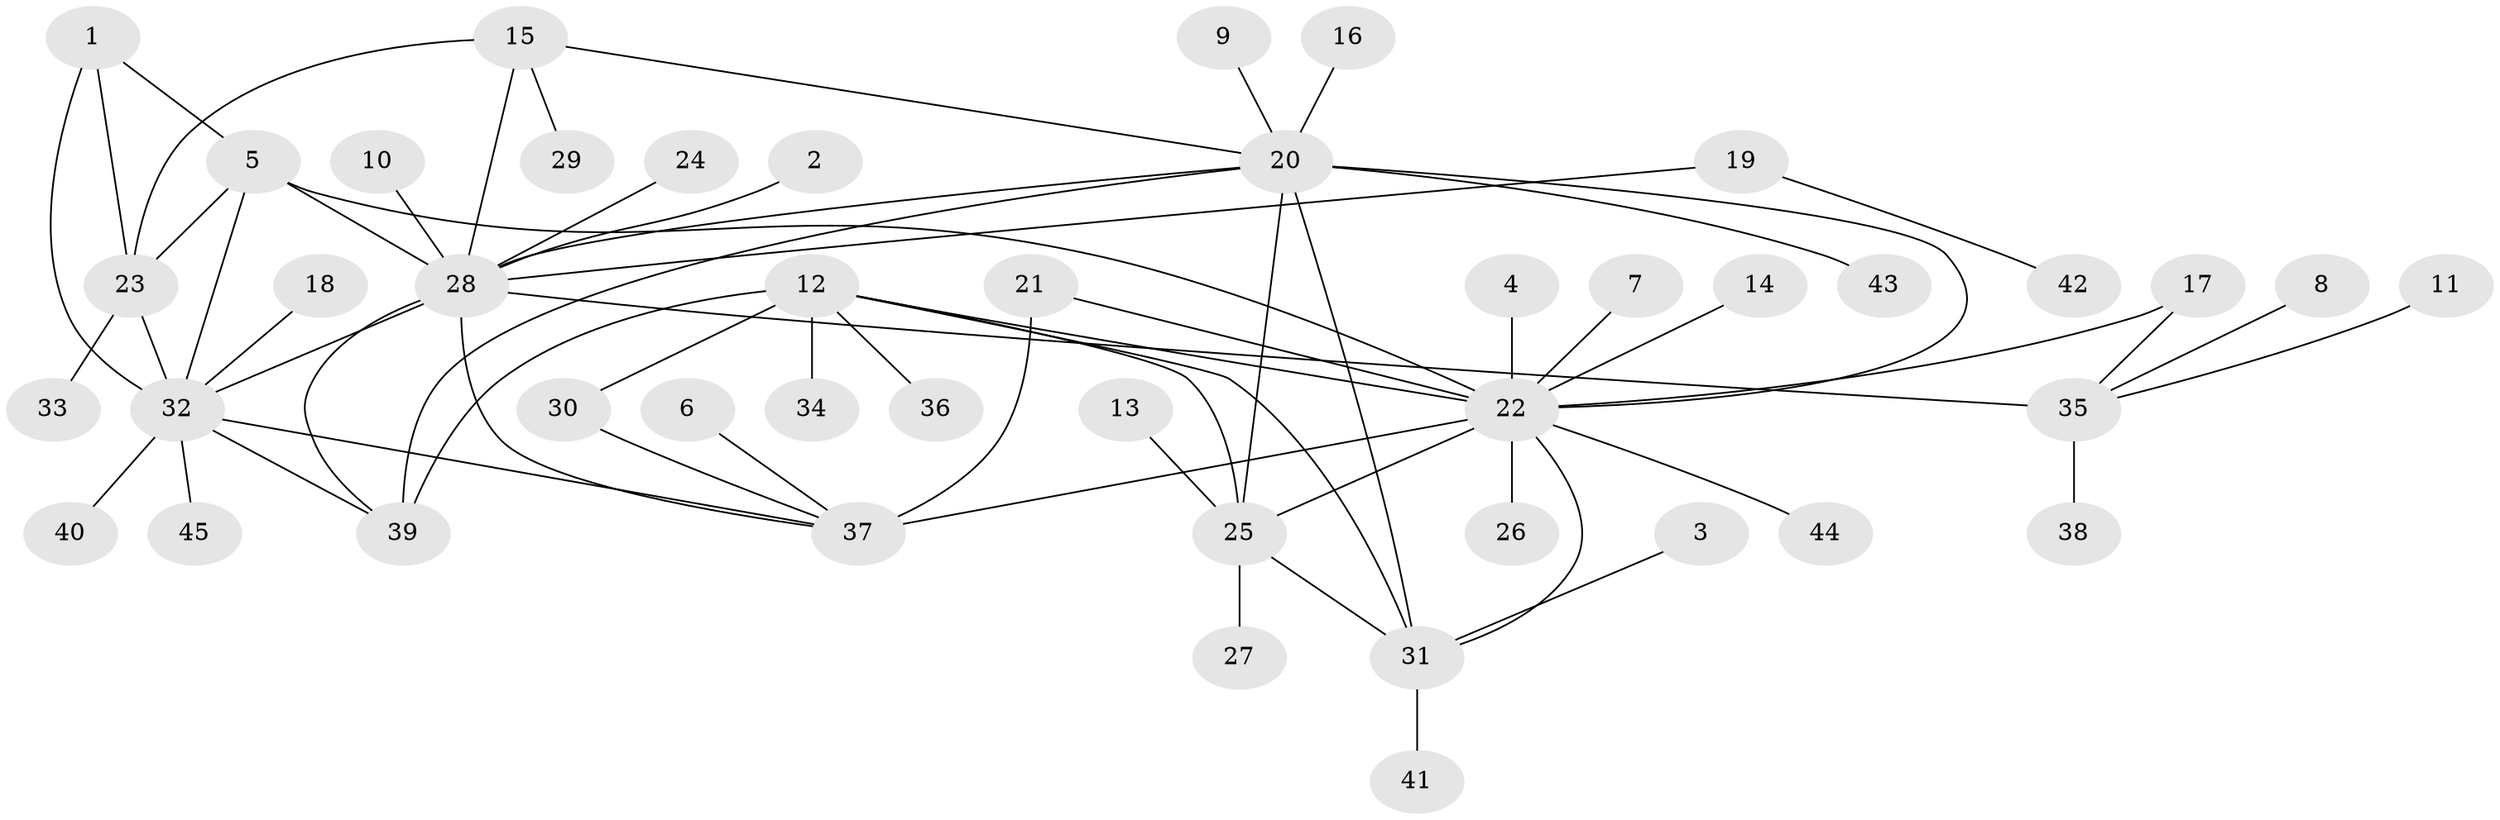 // original degree distribution, {8: 0.033707865168539325, 6: 0.0449438202247191, 12: 0.011235955056179775, 7: 0.056179775280898875, 4: 0.033707865168539325, 5: 0.011235955056179775, 11: 0.011235955056179775, 10: 0.011235955056179775, 3: 0.0898876404494382, 1: 0.48314606741573035, 2: 0.21348314606741572}
// Generated by graph-tools (version 1.1) at 2025/50/03/09/25 03:50:28]
// undirected, 45 vertices, 64 edges
graph export_dot {
graph [start="1"]
  node [color=gray90,style=filled];
  1;
  2;
  3;
  4;
  5;
  6;
  7;
  8;
  9;
  10;
  11;
  12;
  13;
  14;
  15;
  16;
  17;
  18;
  19;
  20;
  21;
  22;
  23;
  24;
  25;
  26;
  27;
  28;
  29;
  30;
  31;
  32;
  33;
  34;
  35;
  36;
  37;
  38;
  39;
  40;
  41;
  42;
  43;
  44;
  45;
  1 -- 5 [weight=1.0];
  1 -- 23 [weight=1.0];
  1 -- 32 [weight=1.0];
  2 -- 28 [weight=1.0];
  3 -- 31 [weight=1.0];
  4 -- 22 [weight=2.0];
  5 -- 22 [weight=1.0];
  5 -- 23 [weight=1.0];
  5 -- 28 [weight=1.0];
  5 -- 32 [weight=1.0];
  6 -- 37 [weight=1.0];
  7 -- 22 [weight=1.0];
  8 -- 35 [weight=1.0];
  9 -- 20 [weight=1.0];
  10 -- 28 [weight=1.0];
  11 -- 35 [weight=1.0];
  12 -- 22 [weight=1.0];
  12 -- 25 [weight=1.0];
  12 -- 30 [weight=1.0];
  12 -- 31 [weight=1.0];
  12 -- 34 [weight=1.0];
  12 -- 36 [weight=1.0];
  12 -- 39 [weight=3.0];
  13 -- 25 [weight=1.0];
  14 -- 22 [weight=1.0];
  15 -- 20 [weight=1.0];
  15 -- 23 [weight=1.0];
  15 -- 28 [weight=1.0];
  15 -- 29 [weight=1.0];
  16 -- 20 [weight=1.0];
  17 -- 22 [weight=1.0];
  17 -- 35 [weight=1.0];
  18 -- 32 [weight=1.0];
  19 -- 28 [weight=1.0];
  19 -- 42 [weight=1.0];
  20 -- 22 [weight=1.0];
  20 -- 25 [weight=2.0];
  20 -- 28 [weight=1.0];
  20 -- 31 [weight=1.0];
  20 -- 39 [weight=1.0];
  20 -- 43 [weight=1.0];
  21 -- 22 [weight=1.0];
  21 -- 37 [weight=2.0];
  22 -- 25 [weight=2.0];
  22 -- 26 [weight=1.0];
  22 -- 31 [weight=1.0];
  22 -- 37 [weight=2.0];
  22 -- 44 [weight=1.0];
  23 -- 32 [weight=1.0];
  23 -- 33 [weight=1.0];
  24 -- 28 [weight=1.0];
  25 -- 27 [weight=1.0];
  25 -- 31 [weight=1.0];
  28 -- 32 [weight=1.0];
  28 -- 35 [weight=3.0];
  28 -- 37 [weight=1.0];
  28 -- 39 [weight=1.0];
  30 -- 37 [weight=1.0];
  31 -- 41 [weight=1.0];
  32 -- 37 [weight=1.0];
  32 -- 39 [weight=1.0];
  32 -- 40 [weight=1.0];
  32 -- 45 [weight=1.0];
  35 -- 38 [weight=1.0];
}

